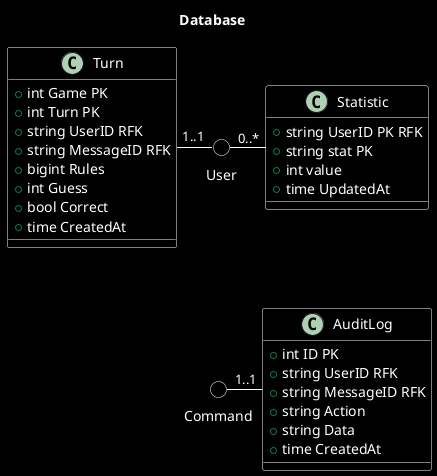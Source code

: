 @startuml db
<style>
document {
  BackgroundColor Black
  FontColor White
}
classDiagram {
  BackgroundColor Black
  LineColor White
  FontColor White
}
</style>
title Database

class Turn {
  + int Game PK
  + int Turn PK
  + string UserID RFK
  + string MessageID RFK
  + bigint Rules
  + int Guess
  + bool Correct
  + time CreatedAt
}

class Statistic {
  + string UserID PK RFK
  + string stat PK
  + int value
  + time UpdatedAt
}

class AuditLog {
  + int ID PK
  + string UserID RFK
  + string MessageID RFK
  + string Action
  + string Data
  + time CreatedAt
}

circle User

circle Command

Turn -r- "1..1" User
User -r- "0..*" Statistic
Statistic -d[hidden]- AuditLog
Command -r-- "1..1" AuditLog

@enduml